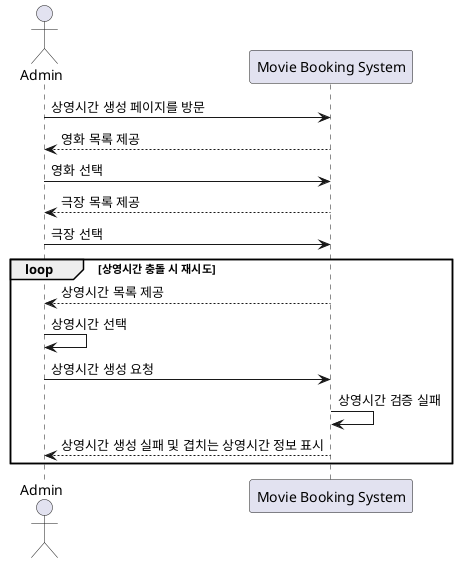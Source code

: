 @startuml

@startuml
actor Admin
participant "Movie Booking System" as mbs

Admin -> mbs:  상영시간 생성 페이지를 방문
Admin <-- mbs:  영화 목록 제공

Admin -> mbs:  영화 선택
Admin <-- mbs: 극장 목록 제공

Admin -> mbs:  극장 선택

loop 상영시간 충돌 시 재시도
    Admin <-- mbs: 상영시간 목록 제공

    Admin -> Admin:  상영시간 선택
    Admin -> mbs:  상영시간 생성 요청

    mbs -> mbs:  상영시간 검증 실패

    Admin <-- mbs: 상영시간 생성 실패 및 겹치는 상영시간 정보 표시
end
@enduml

@enduml